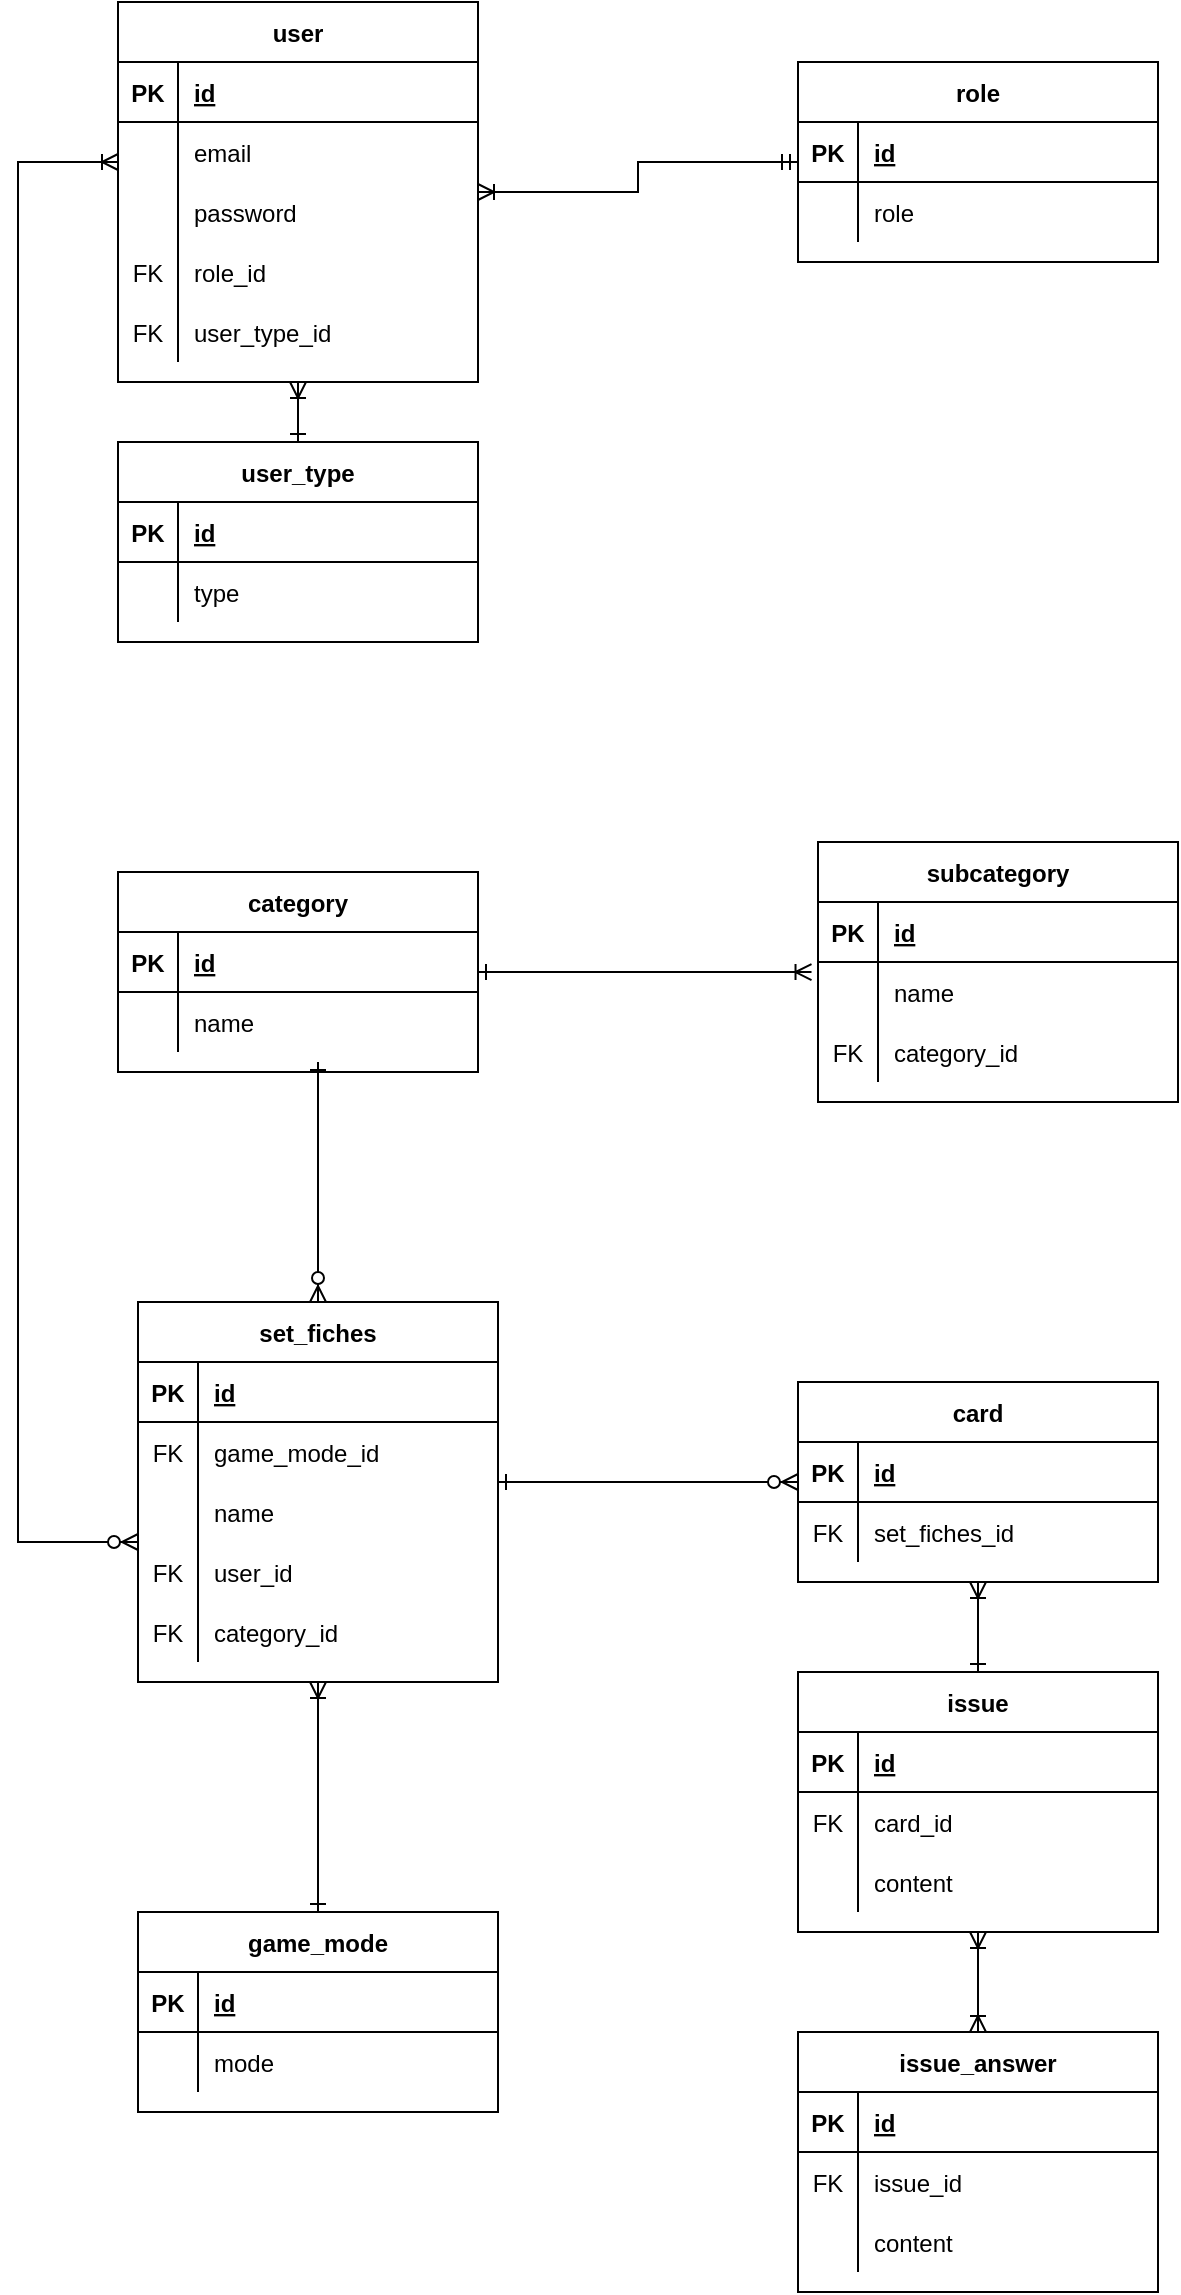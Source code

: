 <mxfile version="15.4.1" type="device"><diagram id="jai2RvPNta3rD_zh6kSv" name="Page-1"><mxGraphModel dx="832" dy="1320" grid="1" gridSize="10" guides="1" tooltips="1" connect="1" arrows="1" fold="1" page="1" pageScale="1" pageWidth="827" pageHeight="1169" math="0" shadow="0"><root><mxCell id="0"/><mxCell id="1" parent="0"/><mxCell id="2_-YgwGZzEaMT1rcvVCC-52" style="edgeStyle=orthogonalEdgeStyle;rounded=0;orthogonalLoop=1;jettySize=auto;html=1;startArrow=ERoneToMany;startFill=0;endArrow=ERmandOne;endFill=0;" parent="1" source="2_-YgwGZzEaMT1rcvVCC-26" target="2_-YgwGZzEaMT1rcvVCC-39" edge="1"><mxGeometry relative="1" as="geometry"/></mxCell><mxCell id="2_-YgwGZzEaMT1rcvVCC-26" value="user" style="shape=table;startSize=30;container=1;collapsible=1;childLayout=tableLayout;fixedRows=1;rowLines=0;fontStyle=1;align=center;resizeLast=1;" parent="1" vertex="1"><mxGeometry x="140" y="100" width="180" height="190" as="geometry"/></mxCell><mxCell id="2_-YgwGZzEaMT1rcvVCC-27" value="" style="shape=partialRectangle;collapsible=0;dropTarget=0;pointerEvents=0;fillColor=none;top=0;left=0;bottom=1;right=0;points=[[0,0.5],[1,0.5]];portConstraint=eastwest;" parent="2_-YgwGZzEaMT1rcvVCC-26" vertex="1"><mxGeometry y="30" width="180" height="30" as="geometry"/></mxCell><mxCell id="2_-YgwGZzEaMT1rcvVCC-28" value="PK" style="shape=partialRectangle;connectable=0;fillColor=none;top=0;left=0;bottom=0;right=0;fontStyle=1;overflow=hidden;" parent="2_-YgwGZzEaMT1rcvVCC-27" vertex="1"><mxGeometry width="30" height="30" as="geometry"><mxRectangle width="30" height="30" as="alternateBounds"/></mxGeometry></mxCell><mxCell id="2_-YgwGZzEaMT1rcvVCC-29" value="id" style="shape=partialRectangle;connectable=0;fillColor=none;top=0;left=0;bottom=0;right=0;align=left;spacingLeft=6;fontStyle=5;overflow=hidden;" parent="2_-YgwGZzEaMT1rcvVCC-27" vertex="1"><mxGeometry x="30" width="150" height="30" as="geometry"><mxRectangle width="150" height="30" as="alternateBounds"/></mxGeometry></mxCell><mxCell id="2_-YgwGZzEaMT1rcvVCC-30" value="" style="shape=partialRectangle;collapsible=0;dropTarget=0;pointerEvents=0;fillColor=none;top=0;left=0;bottom=0;right=0;points=[[0,0.5],[1,0.5]];portConstraint=eastwest;" parent="2_-YgwGZzEaMT1rcvVCC-26" vertex="1"><mxGeometry y="60" width="180" height="30" as="geometry"/></mxCell><mxCell id="2_-YgwGZzEaMT1rcvVCC-31" value="" style="shape=partialRectangle;connectable=0;fillColor=none;top=0;left=0;bottom=0;right=0;editable=1;overflow=hidden;" parent="2_-YgwGZzEaMT1rcvVCC-30" vertex="1"><mxGeometry width="30" height="30" as="geometry"><mxRectangle width="30" height="30" as="alternateBounds"/></mxGeometry></mxCell><mxCell id="2_-YgwGZzEaMT1rcvVCC-32" value="email" style="shape=partialRectangle;connectable=0;fillColor=none;top=0;left=0;bottom=0;right=0;align=left;spacingLeft=6;overflow=hidden;" parent="2_-YgwGZzEaMT1rcvVCC-30" vertex="1"><mxGeometry x="30" width="150" height="30" as="geometry"><mxRectangle width="150" height="30" as="alternateBounds"/></mxGeometry></mxCell><mxCell id="2_-YgwGZzEaMT1rcvVCC-33" value="" style="shape=partialRectangle;collapsible=0;dropTarget=0;pointerEvents=0;fillColor=none;top=0;left=0;bottom=0;right=0;points=[[0,0.5],[1,0.5]];portConstraint=eastwest;" parent="2_-YgwGZzEaMT1rcvVCC-26" vertex="1"><mxGeometry y="90" width="180" height="30" as="geometry"/></mxCell><mxCell id="2_-YgwGZzEaMT1rcvVCC-34" value="" style="shape=partialRectangle;connectable=0;fillColor=none;top=0;left=0;bottom=0;right=0;editable=1;overflow=hidden;" parent="2_-YgwGZzEaMT1rcvVCC-33" vertex="1"><mxGeometry width="30" height="30" as="geometry"><mxRectangle width="30" height="30" as="alternateBounds"/></mxGeometry></mxCell><mxCell id="2_-YgwGZzEaMT1rcvVCC-35" value="password" style="shape=partialRectangle;connectable=0;fillColor=none;top=0;left=0;bottom=0;right=0;align=left;spacingLeft=6;overflow=hidden;" parent="2_-YgwGZzEaMT1rcvVCC-33" vertex="1"><mxGeometry x="30" width="150" height="30" as="geometry"><mxRectangle width="150" height="30" as="alternateBounds"/></mxGeometry></mxCell><mxCell id="2_-YgwGZzEaMT1rcvVCC-36" value="" style="shape=partialRectangle;collapsible=0;dropTarget=0;pointerEvents=0;fillColor=none;top=0;left=0;bottom=0;right=0;points=[[0,0.5],[1,0.5]];portConstraint=eastwest;" parent="2_-YgwGZzEaMT1rcvVCC-26" vertex="1"><mxGeometry y="120" width="180" height="30" as="geometry"/></mxCell><mxCell id="2_-YgwGZzEaMT1rcvVCC-37" value="FK" style="shape=partialRectangle;connectable=0;fillColor=none;top=0;left=0;bottom=0;right=0;editable=1;overflow=hidden;" parent="2_-YgwGZzEaMT1rcvVCC-36" vertex="1"><mxGeometry width="30" height="30" as="geometry"><mxRectangle width="30" height="30" as="alternateBounds"/></mxGeometry></mxCell><mxCell id="2_-YgwGZzEaMT1rcvVCC-38" value="role_id" style="shape=partialRectangle;connectable=0;fillColor=none;top=0;left=0;bottom=0;right=0;align=left;spacingLeft=6;overflow=hidden;" parent="2_-YgwGZzEaMT1rcvVCC-36" vertex="1"><mxGeometry x="30" width="150" height="30" as="geometry"><mxRectangle width="150" height="30" as="alternateBounds"/></mxGeometry></mxCell><mxCell id="8oWmtClMRzHZRAuWbO8L-13" value="" style="shape=partialRectangle;collapsible=0;dropTarget=0;pointerEvents=0;fillColor=none;top=0;left=0;bottom=0;right=0;points=[[0,0.5],[1,0.5]];portConstraint=eastwest;" vertex="1" parent="2_-YgwGZzEaMT1rcvVCC-26"><mxGeometry y="150" width="180" height="30" as="geometry"/></mxCell><mxCell id="8oWmtClMRzHZRAuWbO8L-14" value="FK" style="shape=partialRectangle;connectable=0;fillColor=none;top=0;left=0;bottom=0;right=0;editable=1;overflow=hidden;" vertex="1" parent="8oWmtClMRzHZRAuWbO8L-13"><mxGeometry width="30" height="30" as="geometry"><mxRectangle width="30" height="30" as="alternateBounds"/></mxGeometry></mxCell><mxCell id="8oWmtClMRzHZRAuWbO8L-15" value="user_type_id" style="shape=partialRectangle;connectable=0;fillColor=none;top=0;left=0;bottom=0;right=0;align=left;spacingLeft=6;overflow=hidden;" vertex="1" parent="8oWmtClMRzHZRAuWbO8L-13"><mxGeometry x="30" width="150" height="30" as="geometry"><mxRectangle width="150" height="30" as="alternateBounds"/></mxGeometry></mxCell><mxCell id="2_-YgwGZzEaMT1rcvVCC-39" value="role" style="shape=table;startSize=30;container=1;collapsible=1;childLayout=tableLayout;fixedRows=1;rowLines=0;fontStyle=1;align=center;resizeLast=1;" parent="1" vertex="1"><mxGeometry x="480" y="130" width="180" height="100" as="geometry"/></mxCell><mxCell id="2_-YgwGZzEaMT1rcvVCC-40" value="" style="shape=partialRectangle;collapsible=0;dropTarget=0;pointerEvents=0;fillColor=none;top=0;left=0;bottom=1;right=0;points=[[0,0.5],[1,0.5]];portConstraint=eastwest;" parent="2_-YgwGZzEaMT1rcvVCC-39" vertex="1"><mxGeometry y="30" width="180" height="30" as="geometry"/></mxCell><mxCell id="2_-YgwGZzEaMT1rcvVCC-41" value="PK" style="shape=partialRectangle;connectable=0;fillColor=none;top=0;left=0;bottom=0;right=0;fontStyle=1;overflow=hidden;" parent="2_-YgwGZzEaMT1rcvVCC-40" vertex="1"><mxGeometry width="30" height="30" as="geometry"/></mxCell><mxCell id="2_-YgwGZzEaMT1rcvVCC-42" value="id" style="shape=partialRectangle;connectable=0;fillColor=none;top=0;left=0;bottom=0;right=0;align=left;spacingLeft=6;fontStyle=5;overflow=hidden;" parent="2_-YgwGZzEaMT1rcvVCC-40" vertex="1"><mxGeometry x="30" width="150" height="30" as="geometry"/></mxCell><mxCell id="2_-YgwGZzEaMT1rcvVCC-43" value="" style="shape=partialRectangle;collapsible=0;dropTarget=0;pointerEvents=0;fillColor=none;top=0;left=0;bottom=0;right=0;points=[[0,0.5],[1,0.5]];portConstraint=eastwest;" parent="2_-YgwGZzEaMT1rcvVCC-39" vertex="1"><mxGeometry y="60" width="180" height="30" as="geometry"/></mxCell><mxCell id="2_-YgwGZzEaMT1rcvVCC-44" value="" style="shape=partialRectangle;connectable=0;fillColor=none;top=0;left=0;bottom=0;right=0;editable=1;overflow=hidden;" parent="2_-YgwGZzEaMT1rcvVCC-43" vertex="1"><mxGeometry width="30" height="30" as="geometry"/></mxCell><mxCell id="2_-YgwGZzEaMT1rcvVCC-45" value="role" style="shape=partialRectangle;connectable=0;fillColor=none;top=0;left=0;bottom=0;right=0;align=left;spacingLeft=6;overflow=hidden;" parent="2_-YgwGZzEaMT1rcvVCC-43" vertex="1"><mxGeometry x="30" width="150" height="30" as="geometry"/></mxCell><mxCell id="2_-YgwGZzEaMT1rcvVCC-80" style="edgeStyle=orthogonalEdgeStyle;rounded=0;orthogonalLoop=1;jettySize=auto;html=1;entryX=-0.018;entryY=0.167;entryDx=0;entryDy=0;entryPerimeter=0;startArrow=ERone;startFill=0;endArrow=ERoneToMany;endFill=0;" parent="1" source="2_-YgwGZzEaMT1rcvVCC-53" target="2_-YgwGZzEaMT1rcvVCC-64" edge="1"><mxGeometry relative="1" as="geometry"/></mxCell><mxCell id="2_-YgwGZzEaMT1rcvVCC-53" value="category" style="shape=table;startSize=30;container=1;collapsible=1;childLayout=tableLayout;fixedRows=1;rowLines=0;fontStyle=1;align=center;resizeLast=1;" parent="1" vertex="1"><mxGeometry x="140" y="535" width="180" height="100" as="geometry"/></mxCell><mxCell id="2_-YgwGZzEaMT1rcvVCC-54" value="" style="shape=partialRectangle;collapsible=0;dropTarget=0;pointerEvents=0;fillColor=none;top=0;left=0;bottom=1;right=0;points=[[0,0.5],[1,0.5]];portConstraint=eastwest;" parent="2_-YgwGZzEaMT1rcvVCC-53" vertex="1"><mxGeometry y="30" width="180" height="30" as="geometry"/></mxCell><mxCell id="2_-YgwGZzEaMT1rcvVCC-55" value="PK" style="shape=partialRectangle;connectable=0;fillColor=none;top=0;left=0;bottom=0;right=0;fontStyle=1;overflow=hidden;" parent="2_-YgwGZzEaMT1rcvVCC-54" vertex="1"><mxGeometry width="30" height="30" as="geometry"/></mxCell><mxCell id="2_-YgwGZzEaMT1rcvVCC-56" value="id" style="shape=partialRectangle;connectable=0;fillColor=none;top=0;left=0;bottom=0;right=0;align=left;spacingLeft=6;fontStyle=5;overflow=hidden;" parent="2_-YgwGZzEaMT1rcvVCC-54" vertex="1"><mxGeometry x="30" width="150" height="30" as="geometry"/></mxCell><mxCell id="2_-YgwGZzEaMT1rcvVCC-57" value="" style="shape=partialRectangle;collapsible=0;dropTarget=0;pointerEvents=0;fillColor=none;top=0;left=0;bottom=0;right=0;points=[[0,0.5],[1,0.5]];portConstraint=eastwest;" parent="2_-YgwGZzEaMT1rcvVCC-53" vertex="1"><mxGeometry y="60" width="180" height="30" as="geometry"/></mxCell><mxCell id="2_-YgwGZzEaMT1rcvVCC-58" value="" style="shape=partialRectangle;connectable=0;fillColor=none;top=0;left=0;bottom=0;right=0;editable=1;overflow=hidden;" parent="2_-YgwGZzEaMT1rcvVCC-57" vertex="1"><mxGeometry width="30" height="30" as="geometry"/></mxCell><mxCell id="2_-YgwGZzEaMT1rcvVCC-59" value="name" style="shape=partialRectangle;connectable=0;fillColor=none;top=0;left=0;bottom=0;right=0;align=left;spacingLeft=6;overflow=hidden;" parent="2_-YgwGZzEaMT1rcvVCC-57" vertex="1"><mxGeometry x="30" width="150" height="30" as="geometry"/></mxCell><mxCell id="2_-YgwGZzEaMT1rcvVCC-60" value="subcategory" style="shape=table;startSize=30;container=1;collapsible=1;childLayout=tableLayout;fixedRows=1;rowLines=0;fontStyle=1;align=center;resizeLast=1;" parent="1" vertex="1"><mxGeometry x="490" y="520" width="180" height="130" as="geometry"/></mxCell><mxCell id="2_-YgwGZzEaMT1rcvVCC-61" value="" style="shape=partialRectangle;collapsible=0;dropTarget=0;pointerEvents=0;fillColor=none;top=0;left=0;bottom=1;right=0;points=[[0,0.5],[1,0.5]];portConstraint=eastwest;" parent="2_-YgwGZzEaMT1rcvVCC-60" vertex="1"><mxGeometry y="30" width="180" height="30" as="geometry"/></mxCell><mxCell id="2_-YgwGZzEaMT1rcvVCC-62" value="PK" style="shape=partialRectangle;connectable=0;fillColor=none;top=0;left=0;bottom=0;right=0;fontStyle=1;overflow=hidden;" parent="2_-YgwGZzEaMT1rcvVCC-61" vertex="1"><mxGeometry width="30" height="30" as="geometry"/></mxCell><mxCell id="2_-YgwGZzEaMT1rcvVCC-63" value="id" style="shape=partialRectangle;connectable=0;fillColor=none;top=0;left=0;bottom=0;right=0;align=left;spacingLeft=6;fontStyle=5;overflow=hidden;" parent="2_-YgwGZzEaMT1rcvVCC-61" vertex="1"><mxGeometry x="30" width="150" height="30" as="geometry"/></mxCell><mxCell id="2_-YgwGZzEaMT1rcvVCC-64" value="" style="shape=partialRectangle;collapsible=0;dropTarget=0;pointerEvents=0;fillColor=none;top=0;left=0;bottom=0;right=0;points=[[0,0.5],[1,0.5]];portConstraint=eastwest;" parent="2_-YgwGZzEaMT1rcvVCC-60" vertex="1"><mxGeometry y="60" width="180" height="30" as="geometry"/></mxCell><mxCell id="2_-YgwGZzEaMT1rcvVCC-65" value="" style="shape=partialRectangle;connectable=0;fillColor=none;top=0;left=0;bottom=0;right=0;editable=1;overflow=hidden;" parent="2_-YgwGZzEaMT1rcvVCC-64" vertex="1"><mxGeometry width="30" height="30" as="geometry"/></mxCell><mxCell id="2_-YgwGZzEaMT1rcvVCC-66" value="name" style="shape=partialRectangle;connectable=0;fillColor=none;top=0;left=0;bottom=0;right=0;align=left;spacingLeft=6;overflow=hidden;" parent="2_-YgwGZzEaMT1rcvVCC-64" vertex="1"><mxGeometry x="30" width="150" height="30" as="geometry"/></mxCell><mxCell id="2_-YgwGZzEaMT1rcvVCC-77" value="" style="shape=partialRectangle;collapsible=0;dropTarget=0;pointerEvents=0;fillColor=none;top=0;left=0;bottom=0;right=0;points=[[0,0.5],[1,0.5]];portConstraint=eastwest;" parent="2_-YgwGZzEaMT1rcvVCC-60" vertex="1"><mxGeometry y="90" width="180" height="30" as="geometry"/></mxCell><mxCell id="2_-YgwGZzEaMT1rcvVCC-78" value="FK" style="shape=partialRectangle;connectable=0;fillColor=none;top=0;left=0;bottom=0;right=0;editable=1;overflow=hidden;" parent="2_-YgwGZzEaMT1rcvVCC-77" vertex="1"><mxGeometry width="30" height="30" as="geometry"/></mxCell><mxCell id="2_-YgwGZzEaMT1rcvVCC-79" value="category_id" style="shape=partialRectangle;connectable=0;fillColor=none;top=0;left=0;bottom=0;right=0;align=left;spacingLeft=6;overflow=hidden;" parent="2_-YgwGZzEaMT1rcvVCC-77" vertex="1"><mxGeometry x="30" width="150" height="30" as="geometry"/></mxCell><mxCell id="2_-YgwGZzEaMT1rcvVCC-105" style="edgeStyle=orthogonalEdgeStyle;rounded=0;orthogonalLoop=1;jettySize=auto;html=1;startArrow=ERone;startFill=0;endArrow=ERoneToMany;endFill=0;" parent="1" source="2_-YgwGZzEaMT1rcvVCC-81" target="2_-YgwGZzEaMT1rcvVCC-88" edge="1"><mxGeometry relative="1" as="geometry"/></mxCell><mxCell id="2_-YgwGZzEaMT1rcvVCC-81" value="game_mode" style="shape=table;startSize=30;container=1;collapsible=1;childLayout=tableLayout;fixedRows=1;rowLines=0;fontStyle=1;align=center;resizeLast=1;" parent="1" vertex="1"><mxGeometry x="150" y="1055" width="180" height="100" as="geometry"/></mxCell><mxCell id="2_-YgwGZzEaMT1rcvVCC-82" value="" style="shape=partialRectangle;collapsible=0;dropTarget=0;pointerEvents=0;fillColor=none;top=0;left=0;bottom=1;right=0;points=[[0,0.5],[1,0.5]];portConstraint=eastwest;" parent="2_-YgwGZzEaMT1rcvVCC-81" vertex="1"><mxGeometry y="30" width="180" height="30" as="geometry"/></mxCell><mxCell id="2_-YgwGZzEaMT1rcvVCC-83" value="PK" style="shape=partialRectangle;connectable=0;fillColor=none;top=0;left=0;bottom=0;right=0;fontStyle=1;overflow=hidden;" parent="2_-YgwGZzEaMT1rcvVCC-82" vertex="1"><mxGeometry width="30" height="30" as="geometry"><mxRectangle width="30" height="30" as="alternateBounds"/></mxGeometry></mxCell><mxCell id="2_-YgwGZzEaMT1rcvVCC-84" value="id" style="shape=partialRectangle;connectable=0;fillColor=none;top=0;left=0;bottom=0;right=0;align=left;spacingLeft=6;fontStyle=5;overflow=hidden;" parent="2_-YgwGZzEaMT1rcvVCC-82" vertex="1"><mxGeometry x="30" width="150" height="30" as="geometry"><mxRectangle width="150" height="30" as="alternateBounds"/></mxGeometry></mxCell><mxCell id="2_-YgwGZzEaMT1rcvVCC-85" value="" style="shape=partialRectangle;collapsible=0;dropTarget=0;pointerEvents=0;fillColor=none;top=0;left=0;bottom=0;right=0;points=[[0,0.5],[1,0.5]];portConstraint=eastwest;" parent="2_-YgwGZzEaMT1rcvVCC-81" vertex="1"><mxGeometry y="60" width="180" height="30" as="geometry"/></mxCell><mxCell id="2_-YgwGZzEaMT1rcvVCC-86" value="" style="shape=partialRectangle;connectable=0;fillColor=none;top=0;left=0;bottom=0;right=0;editable=1;overflow=hidden;" parent="2_-YgwGZzEaMT1rcvVCC-85" vertex="1"><mxGeometry width="30" height="30" as="geometry"><mxRectangle width="30" height="30" as="alternateBounds"/></mxGeometry></mxCell><mxCell id="2_-YgwGZzEaMT1rcvVCC-87" value="mode" style="shape=partialRectangle;connectable=0;fillColor=none;top=0;left=0;bottom=0;right=0;align=left;spacingLeft=6;overflow=hidden;" parent="2_-YgwGZzEaMT1rcvVCC-85" vertex="1"><mxGeometry x="30" width="150" height="30" as="geometry"><mxRectangle width="150" height="30" as="alternateBounds"/></mxGeometry></mxCell><mxCell id="2_-YgwGZzEaMT1rcvVCC-107" style="edgeStyle=orthogonalEdgeStyle;rounded=0;orthogonalLoop=1;jettySize=auto;html=1;startArrow=ERone;startFill=0;endArrow=ERzeroToMany;endFill=1;" parent="1" source="2_-YgwGZzEaMT1rcvVCC-88" target="2_-YgwGZzEaMT1rcvVCC-95" edge="1"><mxGeometry relative="1" as="geometry"><Array as="points"><mxPoint x="370" y="840"/><mxPoint x="370" y="840"/></Array></mxGeometry></mxCell><mxCell id="8oWmtClMRzHZRAuWbO8L-4" style="edgeStyle=orthogonalEdgeStyle;rounded=0;orthogonalLoop=1;jettySize=auto;html=1;startArrow=ERzeroToMany;startFill=1;endArrow=ERoneToMany;endFill=0;" edge="1" parent="1" source="2_-YgwGZzEaMT1rcvVCC-88" target="2_-YgwGZzEaMT1rcvVCC-26"><mxGeometry relative="1" as="geometry"><Array as="points"><mxPoint x="90" y="870"/><mxPoint x="90" y="180"/></Array></mxGeometry></mxCell><mxCell id="8oWmtClMRzHZRAuWbO8L-11" style="edgeStyle=orthogonalEdgeStyle;rounded=0;orthogonalLoop=1;jettySize=auto;html=1;startArrow=ERzeroToMany;startFill=1;endArrow=ERone;endFill=0;" edge="1" parent="1" source="2_-YgwGZzEaMT1rcvVCC-88"><mxGeometry relative="1" as="geometry"><mxPoint x="240" y="630" as="targetPoint"/></mxGeometry></mxCell><mxCell id="2_-YgwGZzEaMT1rcvVCC-88" value="set_fiches" style="shape=table;startSize=30;container=1;collapsible=1;childLayout=tableLayout;fixedRows=1;rowLines=0;fontStyle=1;align=center;resizeLast=1;" parent="1" vertex="1"><mxGeometry x="150" y="750" width="180" height="190" as="geometry"/></mxCell><mxCell id="2_-YgwGZzEaMT1rcvVCC-89" value="" style="shape=partialRectangle;collapsible=0;dropTarget=0;pointerEvents=0;fillColor=none;top=0;left=0;bottom=1;right=0;points=[[0,0.5],[1,0.5]];portConstraint=eastwest;" parent="2_-YgwGZzEaMT1rcvVCC-88" vertex="1"><mxGeometry y="30" width="180" height="30" as="geometry"/></mxCell><mxCell id="2_-YgwGZzEaMT1rcvVCC-90" value="PK" style="shape=partialRectangle;connectable=0;fillColor=none;top=0;left=0;bottom=0;right=0;fontStyle=1;overflow=hidden;" parent="2_-YgwGZzEaMT1rcvVCC-89" vertex="1"><mxGeometry width="30" height="30" as="geometry"><mxRectangle width="30" height="30" as="alternateBounds"/></mxGeometry></mxCell><mxCell id="2_-YgwGZzEaMT1rcvVCC-91" value="id" style="shape=partialRectangle;connectable=0;fillColor=none;top=0;left=0;bottom=0;right=0;align=left;spacingLeft=6;fontStyle=5;overflow=hidden;" parent="2_-YgwGZzEaMT1rcvVCC-89" vertex="1"><mxGeometry x="30" width="150" height="30" as="geometry"><mxRectangle width="150" height="30" as="alternateBounds"/></mxGeometry></mxCell><mxCell id="2_-YgwGZzEaMT1rcvVCC-92" value="" style="shape=partialRectangle;collapsible=0;dropTarget=0;pointerEvents=0;fillColor=none;top=0;left=0;bottom=0;right=0;points=[[0,0.5],[1,0.5]];portConstraint=eastwest;" parent="2_-YgwGZzEaMT1rcvVCC-88" vertex="1"><mxGeometry y="60" width="180" height="30" as="geometry"/></mxCell><mxCell id="2_-YgwGZzEaMT1rcvVCC-93" value="FK" style="shape=partialRectangle;connectable=0;fillColor=none;top=0;left=0;bottom=0;right=0;editable=1;overflow=hidden;" parent="2_-YgwGZzEaMT1rcvVCC-92" vertex="1"><mxGeometry width="30" height="30" as="geometry"><mxRectangle width="30" height="30" as="alternateBounds"/></mxGeometry></mxCell><mxCell id="2_-YgwGZzEaMT1rcvVCC-94" value="game_mode_id" style="shape=partialRectangle;connectable=0;fillColor=none;top=0;left=0;bottom=0;right=0;align=left;spacingLeft=6;overflow=hidden;" parent="2_-YgwGZzEaMT1rcvVCC-92" vertex="1"><mxGeometry x="30" width="150" height="30" as="geometry"><mxRectangle width="150" height="30" as="alternateBounds"/></mxGeometry></mxCell><mxCell id="2_-YgwGZzEaMT1rcvVCC-108" value="" style="shape=partialRectangle;collapsible=0;dropTarget=0;pointerEvents=0;fillColor=none;top=0;left=0;bottom=0;right=0;points=[[0,0.5],[1,0.5]];portConstraint=eastwest;" parent="2_-YgwGZzEaMT1rcvVCC-88" vertex="1"><mxGeometry y="90" width="180" height="30" as="geometry"/></mxCell><mxCell id="2_-YgwGZzEaMT1rcvVCC-109" value="" style="shape=partialRectangle;connectable=0;fillColor=none;top=0;left=0;bottom=0;right=0;editable=1;overflow=hidden;" parent="2_-YgwGZzEaMT1rcvVCC-108" vertex="1"><mxGeometry width="30" height="30" as="geometry"><mxRectangle width="30" height="30" as="alternateBounds"/></mxGeometry></mxCell><mxCell id="2_-YgwGZzEaMT1rcvVCC-110" value="name" style="shape=partialRectangle;connectable=0;fillColor=none;top=0;left=0;bottom=0;right=0;align=left;spacingLeft=6;overflow=hidden;" parent="2_-YgwGZzEaMT1rcvVCC-108" vertex="1"><mxGeometry x="30" width="150" height="30" as="geometry"><mxRectangle width="150" height="30" as="alternateBounds"/></mxGeometry></mxCell><mxCell id="8oWmtClMRzHZRAuWbO8L-1" value="" style="shape=partialRectangle;collapsible=0;dropTarget=0;pointerEvents=0;fillColor=none;top=0;left=0;bottom=0;right=0;points=[[0,0.5],[1,0.5]];portConstraint=eastwest;" vertex="1" parent="2_-YgwGZzEaMT1rcvVCC-88"><mxGeometry y="120" width="180" height="30" as="geometry"/></mxCell><mxCell id="8oWmtClMRzHZRAuWbO8L-2" value="FK" style="shape=partialRectangle;connectable=0;fillColor=none;top=0;left=0;bottom=0;right=0;editable=1;overflow=hidden;" vertex="1" parent="8oWmtClMRzHZRAuWbO8L-1"><mxGeometry width="30" height="30" as="geometry"><mxRectangle width="30" height="30" as="alternateBounds"/></mxGeometry></mxCell><mxCell id="8oWmtClMRzHZRAuWbO8L-3" value="user_id" style="shape=partialRectangle;connectable=0;fillColor=none;top=0;left=0;bottom=0;right=0;align=left;spacingLeft=6;overflow=hidden;" vertex="1" parent="8oWmtClMRzHZRAuWbO8L-1"><mxGeometry x="30" width="150" height="30" as="geometry"><mxRectangle width="150" height="30" as="alternateBounds"/></mxGeometry></mxCell><mxCell id="8oWmtClMRzHZRAuWbO8L-5" value="" style="shape=partialRectangle;collapsible=0;dropTarget=0;pointerEvents=0;fillColor=none;top=0;left=0;bottom=0;right=0;points=[[0,0.5],[1,0.5]];portConstraint=eastwest;" vertex="1" parent="2_-YgwGZzEaMT1rcvVCC-88"><mxGeometry y="150" width="180" height="30" as="geometry"/></mxCell><mxCell id="8oWmtClMRzHZRAuWbO8L-6" value="FK" style="shape=partialRectangle;connectable=0;fillColor=none;top=0;left=0;bottom=0;right=0;editable=1;overflow=hidden;" vertex="1" parent="8oWmtClMRzHZRAuWbO8L-5"><mxGeometry width="30" height="30" as="geometry"><mxRectangle width="30" height="30" as="alternateBounds"/></mxGeometry></mxCell><mxCell id="8oWmtClMRzHZRAuWbO8L-7" value="category_id" style="shape=partialRectangle;connectable=0;fillColor=none;top=0;left=0;bottom=0;right=0;align=left;spacingLeft=6;overflow=hidden;" vertex="1" parent="8oWmtClMRzHZRAuWbO8L-5"><mxGeometry x="30" width="150" height="30" as="geometry"><mxRectangle width="150" height="30" as="alternateBounds"/></mxGeometry></mxCell><mxCell id="2_-YgwGZzEaMT1rcvVCC-140" style="edgeStyle=orthogonalEdgeStyle;rounded=0;orthogonalLoop=1;jettySize=auto;html=1;entryX=0.5;entryY=0;entryDx=0;entryDy=0;startArrow=ERoneToMany;startFill=0;endArrow=ERone;endFill=0;" parent="1" source="2_-YgwGZzEaMT1rcvVCC-95" target="2_-YgwGZzEaMT1rcvVCC-117" edge="1"><mxGeometry relative="1" as="geometry"/></mxCell><mxCell id="2_-YgwGZzEaMT1rcvVCC-95" value="card" style="shape=table;startSize=30;container=1;collapsible=1;childLayout=tableLayout;fixedRows=1;rowLines=0;fontStyle=1;align=center;resizeLast=1;" parent="1" vertex="1"><mxGeometry x="480" y="790" width="180" height="100" as="geometry"/></mxCell><mxCell id="2_-YgwGZzEaMT1rcvVCC-96" value="" style="shape=partialRectangle;collapsible=0;dropTarget=0;pointerEvents=0;fillColor=none;top=0;left=0;bottom=1;right=0;points=[[0,0.5],[1,0.5]];portConstraint=eastwest;" parent="2_-YgwGZzEaMT1rcvVCC-95" vertex="1"><mxGeometry y="30" width="180" height="30" as="geometry"/></mxCell><mxCell id="2_-YgwGZzEaMT1rcvVCC-97" value="PK" style="shape=partialRectangle;connectable=0;fillColor=none;top=0;left=0;bottom=0;right=0;fontStyle=1;overflow=hidden;" parent="2_-YgwGZzEaMT1rcvVCC-96" vertex="1"><mxGeometry width="30" height="30" as="geometry"><mxRectangle width="30" height="30" as="alternateBounds"/></mxGeometry></mxCell><mxCell id="2_-YgwGZzEaMT1rcvVCC-98" value="id" style="shape=partialRectangle;connectable=0;fillColor=none;top=0;left=0;bottom=0;right=0;align=left;spacingLeft=6;fontStyle=5;overflow=hidden;" parent="2_-YgwGZzEaMT1rcvVCC-96" vertex="1"><mxGeometry x="30" width="150" height="30" as="geometry"><mxRectangle width="150" height="30" as="alternateBounds"/></mxGeometry></mxCell><mxCell id="2_-YgwGZzEaMT1rcvVCC-99" value="" style="shape=partialRectangle;collapsible=0;dropTarget=0;pointerEvents=0;fillColor=none;top=0;left=0;bottom=0;right=0;points=[[0,0.5],[1,0.5]];portConstraint=eastwest;" parent="2_-YgwGZzEaMT1rcvVCC-95" vertex="1"><mxGeometry y="60" width="180" height="30" as="geometry"/></mxCell><mxCell id="2_-YgwGZzEaMT1rcvVCC-100" value="FK" style="shape=partialRectangle;connectable=0;fillColor=none;top=0;left=0;bottom=0;right=0;editable=1;overflow=hidden;" parent="2_-YgwGZzEaMT1rcvVCC-99" vertex="1"><mxGeometry width="30" height="30" as="geometry"><mxRectangle width="30" height="30" as="alternateBounds"/></mxGeometry></mxCell><mxCell id="2_-YgwGZzEaMT1rcvVCC-101" value="set_fiches_id" style="shape=partialRectangle;connectable=0;fillColor=none;top=0;left=0;bottom=0;right=0;align=left;spacingLeft=6;overflow=hidden;" parent="2_-YgwGZzEaMT1rcvVCC-99" vertex="1"><mxGeometry x="30" width="150" height="30" as="geometry"><mxRectangle width="150" height="30" as="alternateBounds"/></mxGeometry></mxCell><mxCell id="2_-YgwGZzEaMT1rcvVCC-141" style="edgeStyle=orthogonalEdgeStyle;rounded=0;orthogonalLoop=1;jettySize=auto;html=1;entryX=0.5;entryY=0;entryDx=0;entryDy=0;startArrow=ERoneToMany;startFill=0;endArrow=ERoneToMany;endFill=0;" parent="1" source="2_-YgwGZzEaMT1rcvVCC-117" target="2_-YgwGZzEaMT1rcvVCC-130" edge="1"><mxGeometry relative="1" as="geometry"/></mxCell><mxCell id="2_-YgwGZzEaMT1rcvVCC-117" value="issue" style="shape=table;startSize=30;container=1;collapsible=1;childLayout=tableLayout;fixedRows=1;rowLines=0;fontStyle=1;align=center;resizeLast=1;" parent="1" vertex="1"><mxGeometry x="480" y="935" width="180" height="130" as="geometry"/></mxCell><mxCell id="2_-YgwGZzEaMT1rcvVCC-118" value="" style="shape=partialRectangle;collapsible=0;dropTarget=0;pointerEvents=0;fillColor=none;top=0;left=0;bottom=1;right=0;points=[[0,0.5],[1,0.5]];portConstraint=eastwest;" parent="2_-YgwGZzEaMT1rcvVCC-117" vertex="1"><mxGeometry y="30" width="180" height="30" as="geometry"/></mxCell><mxCell id="2_-YgwGZzEaMT1rcvVCC-119" value="PK" style="shape=partialRectangle;connectable=0;fillColor=none;top=0;left=0;bottom=0;right=0;fontStyle=1;overflow=hidden;" parent="2_-YgwGZzEaMT1rcvVCC-118" vertex="1"><mxGeometry width="30" height="30" as="geometry"><mxRectangle width="30" height="30" as="alternateBounds"/></mxGeometry></mxCell><mxCell id="2_-YgwGZzEaMT1rcvVCC-120" value="id" style="shape=partialRectangle;connectable=0;fillColor=none;top=0;left=0;bottom=0;right=0;align=left;spacingLeft=6;fontStyle=5;overflow=hidden;" parent="2_-YgwGZzEaMT1rcvVCC-118" vertex="1"><mxGeometry x="30" width="150" height="30" as="geometry"><mxRectangle width="150" height="30" as="alternateBounds"/></mxGeometry></mxCell><mxCell id="2_-YgwGZzEaMT1rcvVCC-121" value="" style="shape=partialRectangle;collapsible=0;dropTarget=0;pointerEvents=0;fillColor=none;top=0;left=0;bottom=0;right=0;points=[[0,0.5],[1,0.5]];portConstraint=eastwest;" parent="2_-YgwGZzEaMT1rcvVCC-117" vertex="1"><mxGeometry y="60" width="180" height="30" as="geometry"/></mxCell><mxCell id="2_-YgwGZzEaMT1rcvVCC-122" value="FK" style="shape=partialRectangle;connectable=0;fillColor=none;top=0;left=0;bottom=0;right=0;editable=1;overflow=hidden;" parent="2_-YgwGZzEaMT1rcvVCC-121" vertex="1"><mxGeometry width="30" height="30" as="geometry"><mxRectangle width="30" height="30" as="alternateBounds"/></mxGeometry></mxCell><mxCell id="2_-YgwGZzEaMT1rcvVCC-123" value="card_id" style="shape=partialRectangle;connectable=0;fillColor=none;top=0;left=0;bottom=0;right=0;align=left;spacingLeft=6;overflow=hidden;" parent="2_-YgwGZzEaMT1rcvVCC-121" vertex="1"><mxGeometry x="30" width="150" height="30" as="geometry"><mxRectangle width="150" height="30" as="alternateBounds"/></mxGeometry></mxCell><mxCell id="2_-YgwGZzEaMT1rcvVCC-124" value="" style="shape=partialRectangle;collapsible=0;dropTarget=0;pointerEvents=0;fillColor=none;top=0;left=0;bottom=0;right=0;points=[[0,0.5],[1,0.5]];portConstraint=eastwest;" parent="2_-YgwGZzEaMT1rcvVCC-117" vertex="1"><mxGeometry y="90" width="180" height="30" as="geometry"/></mxCell><mxCell id="2_-YgwGZzEaMT1rcvVCC-125" value="" style="shape=partialRectangle;connectable=0;fillColor=none;top=0;left=0;bottom=0;right=0;editable=1;overflow=hidden;" parent="2_-YgwGZzEaMT1rcvVCC-124" vertex="1"><mxGeometry width="30" height="30" as="geometry"><mxRectangle width="30" height="30" as="alternateBounds"/></mxGeometry></mxCell><mxCell id="2_-YgwGZzEaMT1rcvVCC-126" value="content" style="shape=partialRectangle;connectable=0;fillColor=none;top=0;left=0;bottom=0;right=0;align=left;spacingLeft=6;overflow=hidden;" parent="2_-YgwGZzEaMT1rcvVCC-124" vertex="1"><mxGeometry x="30" width="150" height="30" as="geometry"><mxRectangle width="150" height="30" as="alternateBounds"/></mxGeometry></mxCell><mxCell id="2_-YgwGZzEaMT1rcvVCC-130" value="issue_answer" style="shape=table;startSize=30;container=1;collapsible=1;childLayout=tableLayout;fixedRows=1;rowLines=0;fontStyle=1;align=center;resizeLast=1;" parent="1" vertex="1"><mxGeometry x="480" y="1115" width="180" height="130" as="geometry"/></mxCell><mxCell id="2_-YgwGZzEaMT1rcvVCC-131" value="" style="shape=partialRectangle;collapsible=0;dropTarget=0;pointerEvents=0;fillColor=none;top=0;left=0;bottom=1;right=0;points=[[0,0.5],[1,0.5]];portConstraint=eastwest;" parent="2_-YgwGZzEaMT1rcvVCC-130" vertex="1"><mxGeometry y="30" width="180" height="30" as="geometry"/></mxCell><mxCell id="2_-YgwGZzEaMT1rcvVCC-132" value="PK" style="shape=partialRectangle;connectable=0;fillColor=none;top=0;left=0;bottom=0;right=0;fontStyle=1;overflow=hidden;" parent="2_-YgwGZzEaMT1rcvVCC-131" vertex="1"><mxGeometry width="30" height="30" as="geometry"><mxRectangle width="30" height="30" as="alternateBounds"/></mxGeometry></mxCell><mxCell id="2_-YgwGZzEaMT1rcvVCC-133" value="id" style="shape=partialRectangle;connectable=0;fillColor=none;top=0;left=0;bottom=0;right=0;align=left;spacingLeft=6;fontStyle=5;overflow=hidden;" parent="2_-YgwGZzEaMT1rcvVCC-131" vertex="1"><mxGeometry x="30" width="150" height="30" as="geometry"><mxRectangle width="150" height="30" as="alternateBounds"/></mxGeometry></mxCell><mxCell id="2_-YgwGZzEaMT1rcvVCC-134" value="" style="shape=partialRectangle;collapsible=0;dropTarget=0;pointerEvents=0;fillColor=none;top=0;left=0;bottom=0;right=0;points=[[0,0.5],[1,0.5]];portConstraint=eastwest;" parent="2_-YgwGZzEaMT1rcvVCC-130" vertex="1"><mxGeometry y="60" width="180" height="30" as="geometry"/></mxCell><mxCell id="2_-YgwGZzEaMT1rcvVCC-135" value="FK" style="shape=partialRectangle;connectable=0;fillColor=none;top=0;left=0;bottom=0;right=0;editable=1;overflow=hidden;" parent="2_-YgwGZzEaMT1rcvVCC-134" vertex="1"><mxGeometry width="30" height="30" as="geometry"><mxRectangle width="30" height="30" as="alternateBounds"/></mxGeometry></mxCell><mxCell id="2_-YgwGZzEaMT1rcvVCC-136" value="issue_id" style="shape=partialRectangle;connectable=0;fillColor=none;top=0;left=0;bottom=0;right=0;align=left;spacingLeft=6;overflow=hidden;" parent="2_-YgwGZzEaMT1rcvVCC-134" vertex="1"><mxGeometry x="30" width="150" height="30" as="geometry"><mxRectangle width="150" height="30" as="alternateBounds"/></mxGeometry></mxCell><mxCell id="2_-YgwGZzEaMT1rcvVCC-137" value="" style="shape=partialRectangle;collapsible=0;dropTarget=0;pointerEvents=0;fillColor=none;top=0;left=0;bottom=0;right=0;points=[[0,0.5],[1,0.5]];portConstraint=eastwest;" parent="2_-YgwGZzEaMT1rcvVCC-130" vertex="1"><mxGeometry y="90" width="180" height="30" as="geometry"/></mxCell><mxCell id="2_-YgwGZzEaMT1rcvVCC-138" value="" style="shape=partialRectangle;connectable=0;fillColor=none;top=0;left=0;bottom=0;right=0;editable=1;overflow=hidden;" parent="2_-YgwGZzEaMT1rcvVCC-137" vertex="1"><mxGeometry width="30" height="30" as="geometry"><mxRectangle width="30" height="30" as="alternateBounds"/></mxGeometry></mxCell><mxCell id="2_-YgwGZzEaMT1rcvVCC-139" value="content" style="shape=partialRectangle;connectable=0;fillColor=none;top=0;left=0;bottom=0;right=0;align=left;spacingLeft=6;overflow=hidden;" parent="2_-YgwGZzEaMT1rcvVCC-137" vertex="1"><mxGeometry x="30" width="150" height="30" as="geometry"><mxRectangle width="150" height="30" as="alternateBounds"/></mxGeometry></mxCell><mxCell id="2_-YgwGZzEaMT1rcvVCC-150" style="edgeStyle=orthogonalEdgeStyle;rounded=0;orthogonalLoop=1;jettySize=auto;html=1;startArrow=ERone;startFill=0;endArrow=ERoneToMany;endFill=0;" parent="1" source="2_-YgwGZzEaMT1rcvVCC-143" target="2_-YgwGZzEaMT1rcvVCC-26" edge="1"><mxGeometry relative="1" as="geometry"/></mxCell><mxCell id="2_-YgwGZzEaMT1rcvVCC-143" value="user_type" style="shape=table;startSize=30;container=1;collapsible=1;childLayout=tableLayout;fixedRows=1;rowLines=0;fontStyle=1;align=center;resizeLast=1;" parent="1" vertex="1"><mxGeometry x="140" y="320" width="180" height="100" as="geometry"/></mxCell><mxCell id="2_-YgwGZzEaMT1rcvVCC-144" value="" style="shape=partialRectangle;collapsible=0;dropTarget=0;pointerEvents=0;fillColor=none;top=0;left=0;bottom=1;right=0;points=[[0,0.5],[1,0.5]];portConstraint=eastwest;" parent="2_-YgwGZzEaMT1rcvVCC-143" vertex="1"><mxGeometry y="30" width="180" height="30" as="geometry"/></mxCell><mxCell id="2_-YgwGZzEaMT1rcvVCC-145" value="PK" style="shape=partialRectangle;connectable=0;fillColor=none;top=0;left=0;bottom=0;right=0;fontStyle=1;overflow=hidden;" parent="2_-YgwGZzEaMT1rcvVCC-144" vertex="1"><mxGeometry width="30" height="30" as="geometry"><mxRectangle width="30" height="30" as="alternateBounds"/></mxGeometry></mxCell><mxCell id="2_-YgwGZzEaMT1rcvVCC-146" value="id" style="shape=partialRectangle;connectable=0;fillColor=none;top=0;left=0;bottom=0;right=0;align=left;spacingLeft=6;fontStyle=5;overflow=hidden;" parent="2_-YgwGZzEaMT1rcvVCC-144" vertex="1"><mxGeometry x="30" width="150" height="30" as="geometry"><mxRectangle width="150" height="30" as="alternateBounds"/></mxGeometry></mxCell><mxCell id="2_-YgwGZzEaMT1rcvVCC-151" value="" style="shape=partialRectangle;collapsible=0;dropTarget=0;pointerEvents=0;fillColor=none;top=0;left=0;bottom=0;right=0;points=[[0,0.5],[1,0.5]];portConstraint=eastwest;" parent="2_-YgwGZzEaMT1rcvVCC-143" vertex="1"><mxGeometry y="60" width="180" height="30" as="geometry"/></mxCell><mxCell id="2_-YgwGZzEaMT1rcvVCC-152" value="" style="shape=partialRectangle;connectable=0;fillColor=none;top=0;left=0;bottom=0;right=0;editable=1;overflow=hidden;" parent="2_-YgwGZzEaMT1rcvVCC-151" vertex="1"><mxGeometry width="30" height="30" as="geometry"><mxRectangle width="30" height="30" as="alternateBounds"/></mxGeometry></mxCell><mxCell id="2_-YgwGZzEaMT1rcvVCC-153" value="type" style="shape=partialRectangle;connectable=0;fillColor=none;top=0;left=0;bottom=0;right=0;align=left;spacingLeft=6;overflow=hidden;" parent="2_-YgwGZzEaMT1rcvVCC-151" vertex="1"><mxGeometry x="30" width="150" height="30" as="geometry"><mxRectangle width="150" height="30" as="alternateBounds"/></mxGeometry></mxCell></root></mxGraphModel></diagram></mxfile>